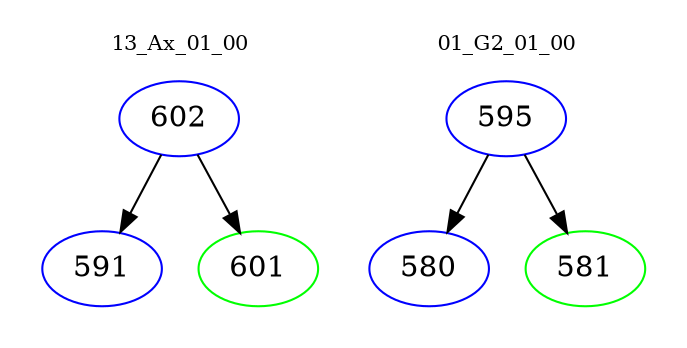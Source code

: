 digraph{
subgraph cluster_0 {
color = white
label = "13_Ax_01_00";
fontsize=10;
T0_602 [label="602", color="blue"]
T0_602 -> T0_591 [color="black"]
T0_591 [label="591", color="blue"]
T0_602 -> T0_601 [color="black"]
T0_601 [label="601", color="green"]
}
subgraph cluster_1 {
color = white
label = "01_G2_01_00";
fontsize=10;
T1_595 [label="595", color="blue"]
T1_595 -> T1_580 [color="black"]
T1_580 [label="580", color="blue"]
T1_595 -> T1_581 [color="black"]
T1_581 [label="581", color="green"]
}
}
